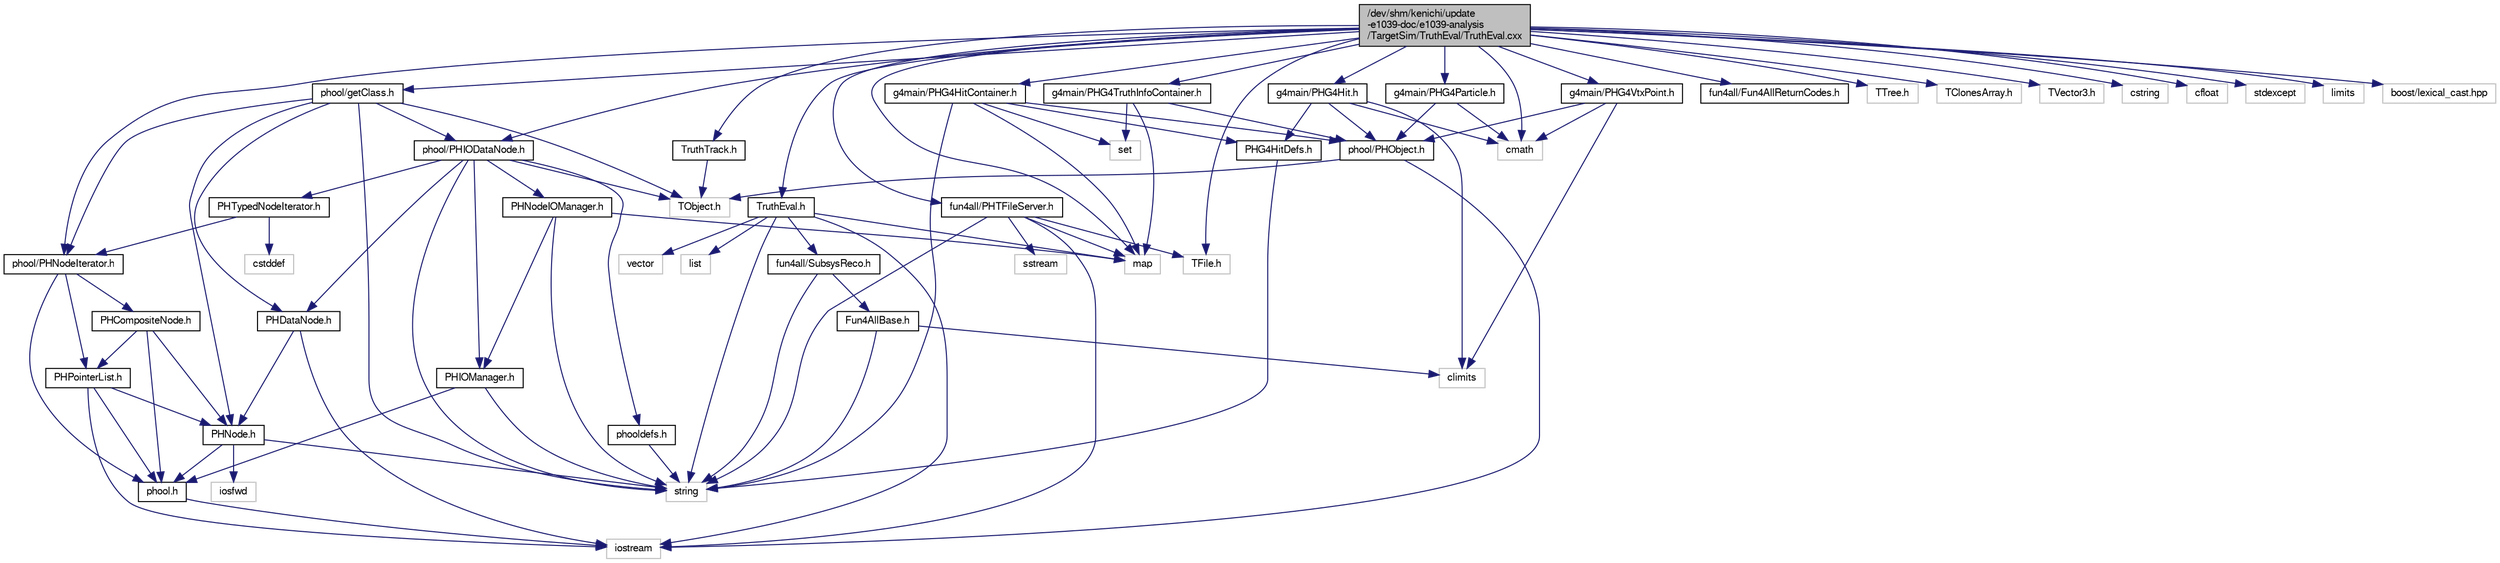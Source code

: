 digraph "/dev/shm/kenichi/update-e1039-doc/e1039-analysis/TargetSim/TruthEval/TruthEval.cxx"
{
  bgcolor="transparent";
  edge [fontname="FreeSans",fontsize="10",labelfontname="FreeSans",labelfontsize="10"];
  node [fontname="FreeSans",fontsize="10",shape=record];
  Node1 [label="/dev/shm/kenichi/update\l-e1039-doc/e1039-analysis\l/TargetSim/TruthEval/TruthEval.cxx",height=0.2,width=0.4,color="black", fillcolor="grey75", style="filled" fontcolor="black"];
  Node1 -> Node2 [color="midnightblue",fontsize="10",style="solid",fontname="FreeSans"];
  Node2 [label="TruthEval.h",height=0.2,width=0.4,color="black",URL="$d8/d47/TruthEval_8h.html"];
  Node2 -> Node3 [color="midnightblue",fontsize="10",style="solid",fontname="FreeSans"];
  Node3 [label="fun4all/SubsysReco.h",height=0.2,width=0.4,color="black",URL="$d5/dc2/SubsysReco_8h.html"];
  Node3 -> Node4 [color="midnightblue",fontsize="10",style="solid",fontname="FreeSans"];
  Node4 [label="Fun4AllBase.h",height=0.2,width=0.4,color="black",URL="$d2/de7/Fun4AllBase_8h.html"];
  Node4 -> Node5 [color="midnightblue",fontsize="10",style="solid",fontname="FreeSans"];
  Node5 [label="string",height=0.2,width=0.4,color="grey75"];
  Node4 -> Node6 [color="midnightblue",fontsize="10",style="solid",fontname="FreeSans"];
  Node6 [label="climits",height=0.2,width=0.4,color="grey75"];
  Node3 -> Node5 [color="midnightblue",fontsize="10",style="solid",fontname="FreeSans"];
  Node2 -> Node7 [color="midnightblue",fontsize="10",style="solid",fontname="FreeSans"];
  Node7 [label="vector",height=0.2,width=0.4,color="grey75"];
  Node2 -> Node5 [color="midnightblue",fontsize="10",style="solid",fontname="FreeSans"];
  Node2 -> Node8 [color="midnightblue",fontsize="10",style="solid",fontname="FreeSans"];
  Node8 [label="iostream",height=0.2,width=0.4,color="grey75"];
  Node2 -> Node9 [color="midnightblue",fontsize="10",style="solid",fontname="FreeSans"];
  Node9 [label="list",height=0.2,width=0.4,color="grey75"];
  Node2 -> Node10 [color="midnightblue",fontsize="10",style="solid",fontname="FreeSans"];
  Node10 [label="map",height=0.2,width=0.4,color="grey75"];
  Node1 -> Node11 [color="midnightblue",fontsize="10",style="solid",fontname="FreeSans"];
  Node11 [label="TruthTrack.h",height=0.2,width=0.4,color="black",URL="$d7/d9c/TruthTrack_8h.html"];
  Node11 -> Node12 [color="midnightblue",fontsize="10",style="solid",fontname="FreeSans"];
  Node12 [label="TObject.h",height=0.2,width=0.4,color="grey75"];
  Node1 -> Node13 [color="midnightblue",fontsize="10",style="solid",fontname="FreeSans"];
  Node13 [label="g4main/PHG4TruthInfoContainer.h",height=0.2,width=0.4,color="black",URL="$d0/d25/PHG4TruthInfoContainer_8h.html"];
  Node13 -> Node14 [color="midnightblue",fontsize="10",style="solid",fontname="FreeSans"];
  Node14 [label="phool/PHObject.h",height=0.2,width=0.4,color="black",URL="$df/d32/PHObject_8h.html"];
  Node14 -> Node12 [color="midnightblue",fontsize="10",style="solid",fontname="FreeSans"];
  Node14 -> Node8 [color="midnightblue",fontsize="10",style="solid",fontname="FreeSans"];
  Node13 -> Node10 [color="midnightblue",fontsize="10",style="solid",fontname="FreeSans"];
  Node13 -> Node15 [color="midnightblue",fontsize="10",style="solid",fontname="FreeSans"];
  Node15 [label="set",height=0.2,width=0.4,color="grey75"];
  Node1 -> Node16 [color="midnightblue",fontsize="10",style="solid",fontname="FreeSans"];
  Node16 [label="g4main/PHG4Particle.h",height=0.2,width=0.4,color="black",URL="$dd/d05/PHG4Particle_8h.html"];
  Node16 -> Node14 [color="midnightblue",fontsize="10",style="solid",fontname="FreeSans"];
  Node16 -> Node17 [color="midnightblue",fontsize="10",style="solid",fontname="FreeSans"];
  Node17 [label="cmath",height=0.2,width=0.4,color="grey75"];
  Node1 -> Node18 [color="midnightblue",fontsize="10",style="solid",fontname="FreeSans"];
  Node18 [label="g4main/PHG4VtxPoint.h",height=0.2,width=0.4,color="black",URL="$d4/d2a/PHG4VtxPoint_8h.html"];
  Node18 -> Node14 [color="midnightblue",fontsize="10",style="solid",fontname="FreeSans"];
  Node18 -> Node17 [color="midnightblue",fontsize="10",style="solid",fontname="FreeSans"];
  Node18 -> Node6 [color="midnightblue",fontsize="10",style="solid",fontname="FreeSans"];
  Node1 -> Node19 [color="midnightblue",fontsize="10",style="solid",fontname="FreeSans"];
  Node19 [label="g4main/PHG4HitContainer.h",height=0.2,width=0.4,color="black",URL="$d3/d08/PHG4HitContainer_8h.html"];
  Node19 -> Node20 [color="midnightblue",fontsize="10",style="solid",fontname="FreeSans"];
  Node20 [label="PHG4HitDefs.h",height=0.2,width=0.4,color="black",URL="$d2/d92/PHG4HitDefs_8h.html"];
  Node20 -> Node5 [color="midnightblue",fontsize="10",style="solid",fontname="FreeSans"];
  Node19 -> Node14 [color="midnightblue",fontsize="10",style="solid",fontname="FreeSans"];
  Node19 -> Node10 [color="midnightblue",fontsize="10",style="solid",fontname="FreeSans"];
  Node19 -> Node15 [color="midnightblue",fontsize="10",style="solid",fontname="FreeSans"];
  Node19 -> Node5 [color="midnightblue",fontsize="10",style="solid",fontname="FreeSans"];
  Node1 -> Node21 [color="midnightblue",fontsize="10",style="solid",fontname="FreeSans"];
  Node21 [label="g4main/PHG4Hit.h",height=0.2,width=0.4,color="black",URL="$de/d83/PHG4Hit_8h.html"];
  Node21 -> Node20 [color="midnightblue",fontsize="10",style="solid",fontname="FreeSans"];
  Node21 -> Node14 [color="midnightblue",fontsize="10",style="solid",fontname="FreeSans"];
  Node21 -> Node17 [color="midnightblue",fontsize="10",style="solid",fontname="FreeSans"];
  Node21 -> Node6 [color="midnightblue",fontsize="10",style="solid",fontname="FreeSans"];
  Node1 -> Node22 [color="midnightblue",fontsize="10",style="solid",fontname="FreeSans"];
  Node22 [label="fun4all/Fun4AllReturnCodes.h",height=0.2,width=0.4,color="black",URL="$da/dc1/Fun4AllReturnCodes_8h.html"];
  Node1 -> Node23 [color="midnightblue",fontsize="10",style="solid",fontname="FreeSans"];
  Node23 [label="fun4all/PHTFileServer.h",height=0.2,width=0.4,color="black",URL="$d6/de6/PHTFileServer_8h.html",tooltip="TFile clean handling. "];
  Node23 -> Node8 [color="midnightblue",fontsize="10",style="solid",fontname="FreeSans"];
  Node23 -> Node10 [color="midnightblue",fontsize="10",style="solid",fontname="FreeSans"];
  Node23 -> Node24 [color="midnightblue",fontsize="10",style="solid",fontname="FreeSans"];
  Node24 [label="sstream",height=0.2,width=0.4,color="grey75"];
  Node23 -> Node5 [color="midnightblue",fontsize="10",style="solid",fontname="FreeSans"];
  Node23 -> Node25 [color="midnightblue",fontsize="10",style="solid",fontname="FreeSans"];
  Node25 [label="TFile.h",height=0.2,width=0.4,color="grey75"];
  Node1 -> Node26 [color="midnightblue",fontsize="10",style="solid",fontname="FreeSans"];
  Node26 [label="phool/PHNodeIterator.h",height=0.2,width=0.4,color="black",URL="$d8/dfd/PHNodeIterator_8h.html"];
  Node26 -> Node27 [color="midnightblue",fontsize="10",style="solid",fontname="FreeSans"];
  Node27 [label="phool.h",height=0.2,width=0.4,color="black",URL="$d5/d6f/phool_8h.html"];
  Node27 -> Node8 [color="midnightblue",fontsize="10",style="solid",fontname="FreeSans"];
  Node26 -> Node28 [color="midnightblue",fontsize="10",style="solid",fontname="FreeSans"];
  Node28 [label="PHCompositeNode.h",height=0.2,width=0.4,color="black",URL="$d8/d30/PHCompositeNode_8h.html"];
  Node28 -> Node27 [color="midnightblue",fontsize="10",style="solid",fontname="FreeSans"];
  Node28 -> Node29 [color="midnightblue",fontsize="10",style="solid",fontname="FreeSans"];
  Node29 [label="PHNode.h",height=0.2,width=0.4,color="black",URL="$d3/d62/PHNode_8h.html"];
  Node29 -> Node27 [color="midnightblue",fontsize="10",style="solid",fontname="FreeSans"];
  Node29 -> Node30 [color="midnightblue",fontsize="10",style="solid",fontname="FreeSans"];
  Node30 [label="iosfwd",height=0.2,width=0.4,color="grey75"];
  Node29 -> Node5 [color="midnightblue",fontsize="10",style="solid",fontname="FreeSans"];
  Node28 -> Node31 [color="midnightblue",fontsize="10",style="solid",fontname="FreeSans"];
  Node31 [label="PHPointerList.h",height=0.2,width=0.4,color="black",URL="$db/dd5/PHPointerList_8h.html"];
  Node31 -> Node27 [color="midnightblue",fontsize="10",style="solid",fontname="FreeSans"];
  Node31 -> Node29 [color="midnightblue",fontsize="10",style="solid",fontname="FreeSans"];
  Node31 -> Node8 [color="midnightblue",fontsize="10",style="solid",fontname="FreeSans"];
  Node26 -> Node31 [color="midnightblue",fontsize="10",style="solid",fontname="FreeSans"];
  Node1 -> Node32 [color="midnightblue",fontsize="10",style="solid",fontname="FreeSans"];
  Node32 [label="phool/PHIODataNode.h",height=0.2,width=0.4,color="black",URL="$d3/d79/PHIODataNode_8h.html"];
  Node32 -> Node33 [color="midnightblue",fontsize="10",style="solid",fontname="FreeSans"];
  Node33 [label="PHDataNode.h",height=0.2,width=0.4,color="black",URL="$dd/d9b/PHDataNode_8h.html"];
  Node33 -> Node29 [color="midnightblue",fontsize="10",style="solid",fontname="FreeSans"];
  Node33 -> Node8 [color="midnightblue",fontsize="10",style="solid",fontname="FreeSans"];
  Node32 -> Node34 [color="midnightblue",fontsize="10",style="solid",fontname="FreeSans"];
  Node34 [label="PHIOManager.h",height=0.2,width=0.4,color="black",URL="$d9/d53/PHIOManager_8h.html"];
  Node34 -> Node27 [color="midnightblue",fontsize="10",style="solid",fontname="FreeSans"];
  Node34 -> Node5 [color="midnightblue",fontsize="10",style="solid",fontname="FreeSans"];
  Node32 -> Node35 [color="midnightblue",fontsize="10",style="solid",fontname="FreeSans"];
  Node35 [label="PHNodeIOManager.h",height=0.2,width=0.4,color="black",URL="$dd/de7/PHNodeIOManager_8h.html"];
  Node35 -> Node34 [color="midnightblue",fontsize="10",style="solid",fontname="FreeSans"];
  Node35 -> Node5 [color="midnightblue",fontsize="10",style="solid",fontname="FreeSans"];
  Node35 -> Node10 [color="midnightblue",fontsize="10",style="solid",fontname="FreeSans"];
  Node32 -> Node36 [color="midnightblue",fontsize="10",style="solid",fontname="FreeSans"];
  Node36 [label="PHTypedNodeIterator.h",height=0.2,width=0.4,color="black",URL="$db/d17/PHTypedNodeIterator_8h.html"];
  Node36 -> Node26 [color="midnightblue",fontsize="10",style="solid",fontname="FreeSans"];
  Node36 -> Node37 [color="midnightblue",fontsize="10",style="solid",fontname="FreeSans"];
  Node37 [label="cstddef",height=0.2,width=0.4,color="grey75"];
  Node32 -> Node38 [color="midnightblue",fontsize="10",style="solid",fontname="FreeSans"];
  Node38 [label="phooldefs.h",height=0.2,width=0.4,color="black",URL="$de/da7/phooldefs_8h.html"];
  Node38 -> Node5 [color="midnightblue",fontsize="10",style="solid",fontname="FreeSans"];
  Node32 -> Node12 [color="midnightblue",fontsize="10",style="solid",fontname="FreeSans"];
  Node32 -> Node5 [color="midnightblue",fontsize="10",style="solid",fontname="FreeSans"];
  Node1 -> Node39 [color="midnightblue",fontsize="10",style="solid",fontname="FreeSans"];
  Node39 [label="phool/getClass.h",height=0.2,width=0.4,color="black",URL="$dd/dd4/getClass_8h.html"];
  Node39 -> Node26 [color="midnightblue",fontsize="10",style="solid",fontname="FreeSans"];
  Node39 -> Node32 [color="midnightblue",fontsize="10",style="solid",fontname="FreeSans"];
  Node39 -> Node33 [color="midnightblue",fontsize="10",style="solid",fontname="FreeSans"];
  Node39 -> Node29 [color="midnightblue",fontsize="10",style="solid",fontname="FreeSans"];
  Node39 -> Node12 [color="midnightblue",fontsize="10",style="solid",fontname="FreeSans"];
  Node39 -> Node5 [color="midnightblue",fontsize="10",style="solid",fontname="FreeSans"];
  Node1 -> Node25 [color="midnightblue",fontsize="10",style="solid",fontname="FreeSans"];
  Node1 -> Node40 [color="midnightblue",fontsize="10",style="solid",fontname="FreeSans"];
  Node40 [label="TTree.h",height=0.2,width=0.4,color="grey75"];
  Node1 -> Node41 [color="midnightblue",fontsize="10",style="solid",fontname="FreeSans"];
  Node41 [label="TClonesArray.h",height=0.2,width=0.4,color="grey75"];
  Node1 -> Node42 [color="midnightblue",fontsize="10",style="solid",fontname="FreeSans"];
  Node42 [label="TVector3.h",height=0.2,width=0.4,color="grey75"];
  Node1 -> Node43 [color="midnightblue",fontsize="10",style="solid",fontname="FreeSans"];
  Node43 [label="cstring",height=0.2,width=0.4,color="grey75"];
  Node1 -> Node17 [color="midnightblue",fontsize="10",style="solid",fontname="FreeSans"];
  Node1 -> Node44 [color="midnightblue",fontsize="10",style="solid",fontname="FreeSans"];
  Node44 [label="cfloat",height=0.2,width=0.4,color="grey75"];
  Node1 -> Node45 [color="midnightblue",fontsize="10",style="solid",fontname="FreeSans"];
  Node45 [label="stdexcept",height=0.2,width=0.4,color="grey75"];
  Node1 -> Node46 [color="midnightblue",fontsize="10",style="solid",fontname="FreeSans"];
  Node46 [label="limits",height=0.2,width=0.4,color="grey75"];
  Node1 -> Node47 [color="midnightblue",fontsize="10",style="solid",fontname="FreeSans"];
  Node47 [label="boost/lexical_cast.hpp",height=0.2,width=0.4,color="grey75"];
  Node1 -> Node10 [color="midnightblue",fontsize="10",style="solid",fontname="FreeSans"];
}
